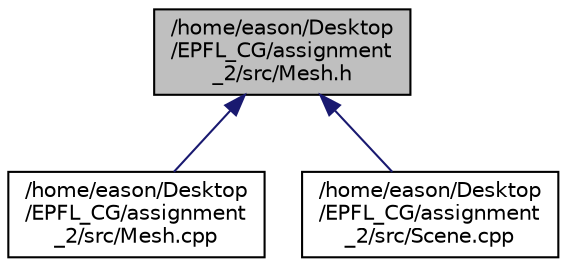 digraph "/home/eason/Desktop/EPFL_CG/assignment_2/src/Mesh.h"
{
  edge [fontname="Helvetica",fontsize="10",labelfontname="Helvetica",labelfontsize="10"];
  node [fontname="Helvetica",fontsize="10",shape=record];
  Node1 [label="/home/eason/Desktop\l/EPFL_CG/assignment\l_2/src/Mesh.h",height=0.2,width=0.4,color="black", fillcolor="grey75", style="filled", fontcolor="black"];
  Node1 -> Node2 [dir="back",color="midnightblue",fontsize="10",style="solid"];
  Node2 [label="/home/eason/Desktop\l/EPFL_CG/assignment\l_2/src/Mesh.cpp",height=0.2,width=0.4,color="black", fillcolor="white", style="filled",URL="$Mesh_8cpp.html"];
  Node1 -> Node3 [dir="back",color="midnightblue",fontsize="10",style="solid"];
  Node3 [label="/home/eason/Desktop\l/EPFL_CG/assignment\l_2/src/Scene.cpp",height=0.2,width=0.4,color="black", fillcolor="white", style="filled",URL="$Scene_8cpp.html"];
}
